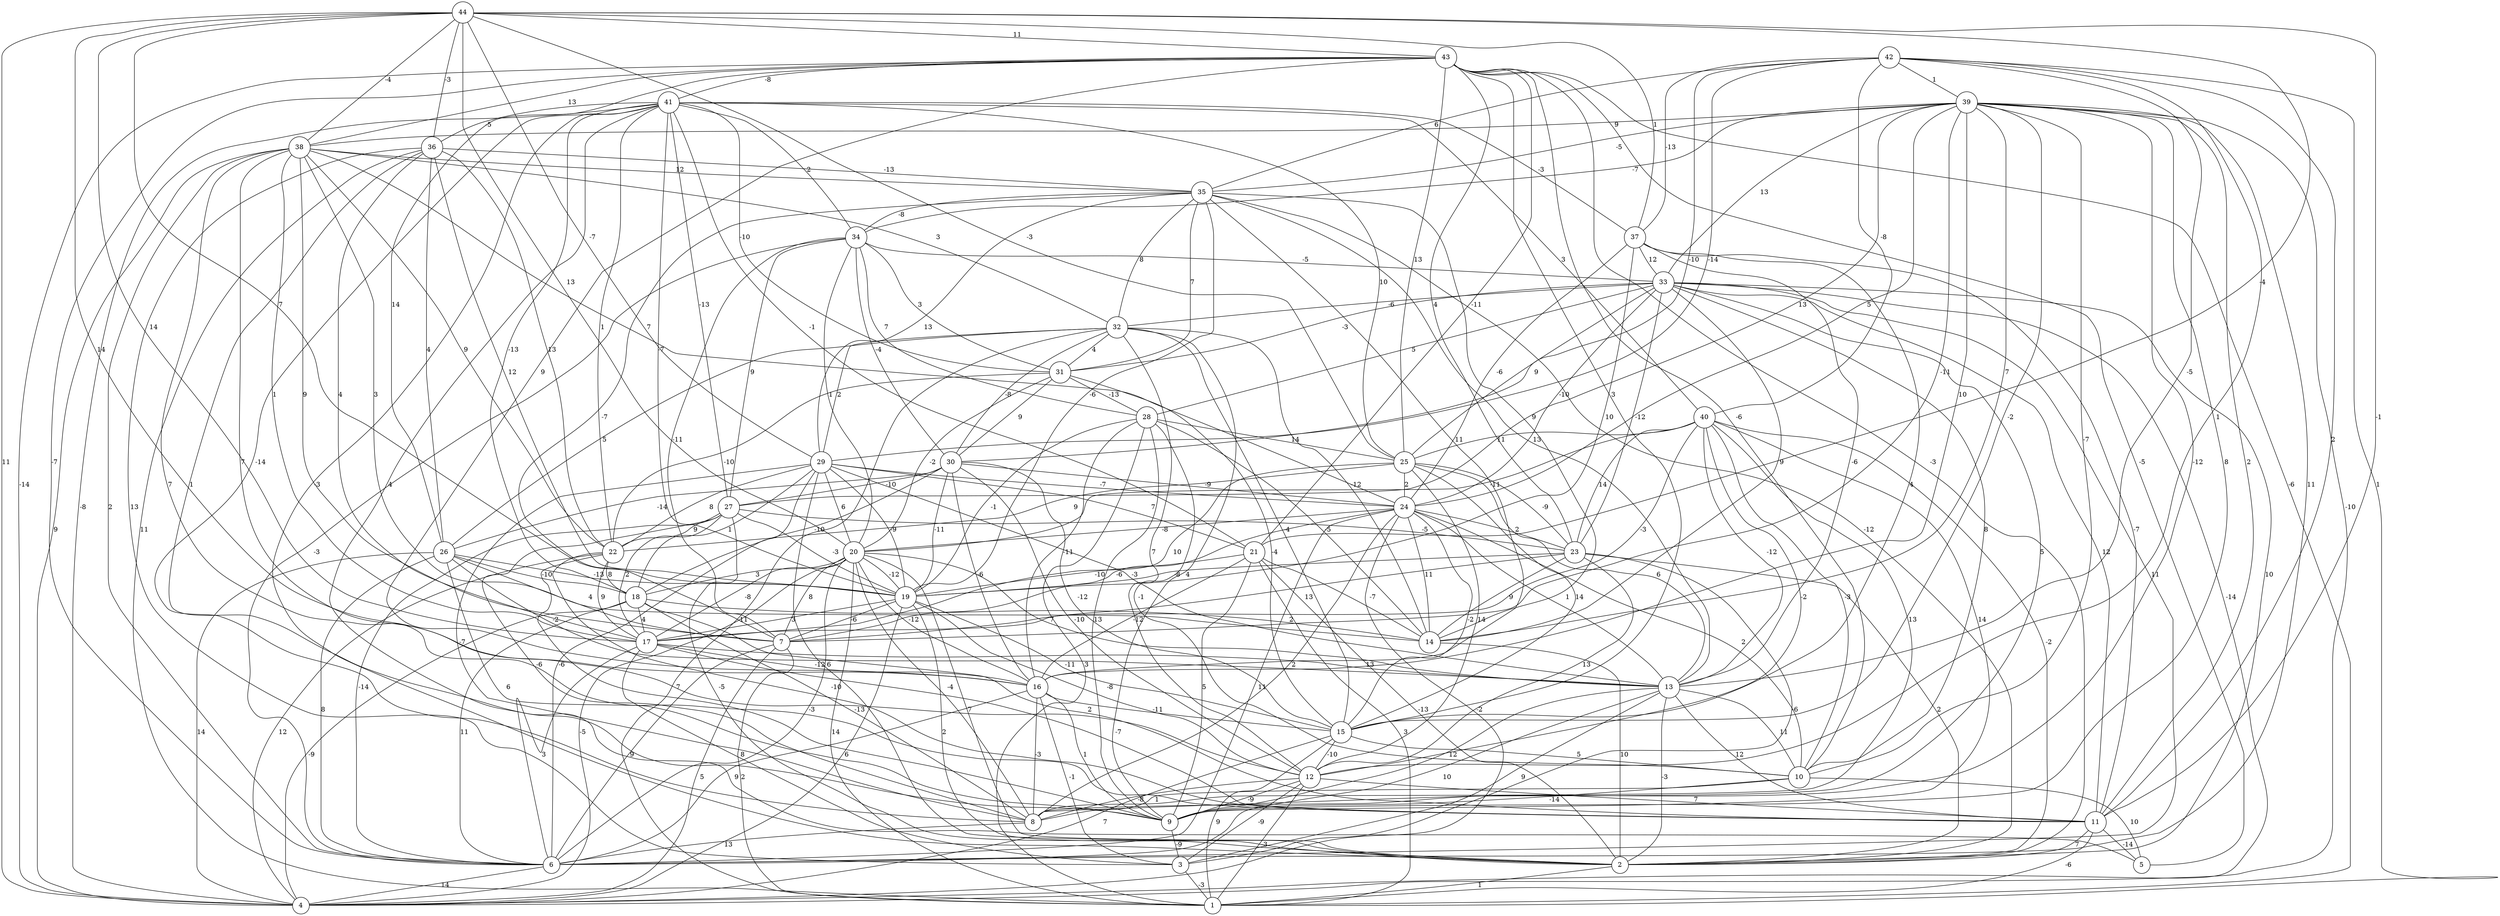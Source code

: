 graph { 
	 fontname="Helvetica,Arial,sans-serif" 
	 node [shape = circle]; 
	 44 -- 4 [label = "11"];
	 44 -- 11 [label = "-1"];
	 44 -- 16 [label = "14"];
	 44 -- 17 [label = "14"];
	 44 -- 19 [label = "7"];
	 44 -- 20 [label = "13"];
	 44 -- 21 [label = "-4"];
	 44 -- 25 [label = "-3"];
	 44 -- 29 [label = "-7"];
	 44 -- 36 [label = "-3"];
	 44 -- 37 [label = "1"];
	 44 -- 38 [label = "-4"];
	 44 -- 43 [label = "11"];
	 43 -- 1 [label = "-6"];
	 43 -- 2 [label = "-3"];
	 43 -- 4 [label = "-14"];
	 43 -- 5 [label = "-5"];
	 43 -- 6 [label = "-7"];
	 43 -- 10 [label = "-6"];
	 43 -- 15 [label = "3"];
	 43 -- 16 [label = "9"];
	 43 -- 21 [label = "-11"];
	 43 -- 23 [label = "4"];
	 43 -- 25 [label = "13"];
	 43 -- 26 [label = "14"];
	 43 -- 38 [label = "13"];
	 43 -- 41 [label = "-8"];
	 42 -- 1 [label = "1"];
	 42 -- 11 [label = "2"];
	 42 -- 12 [label = "1"];
	 42 -- 13 [label = "-5"];
	 42 -- 29 [label = "-14"];
	 42 -- 30 [label = "-10"];
	 42 -- 35 [label = "6"];
	 42 -- 37 [label = "-13"];
	 42 -- 39 [label = "1"];
	 42 -- 40 [label = "-8"];
	 41 -- 2 [label = "-3"];
	 41 -- 4 [label = "-8"];
	 41 -- 5 [label = "4"];
	 41 -- 8 [label = "-14"];
	 41 -- 18 [label = "-13"];
	 41 -- 19 [label = "-7"];
	 41 -- 21 [label = "-1"];
	 41 -- 22 [label = "1"];
	 41 -- 25 [label = "10"];
	 41 -- 27 [label = "-13"];
	 41 -- 31 [label = "-10"];
	 41 -- 34 [label = "2"];
	 41 -- 36 [label = "-5"];
	 41 -- 37 [label = "-3"];
	 41 -- 40 [label = "3"];
	 40 -- 2 [label = "-2"];
	 40 -- 8 [label = "13"];
	 40 -- 9 [label = "14"];
	 40 -- 10 [label = "-3"];
	 40 -- 12 [label = "-2"];
	 40 -- 13 [label = "-12"];
	 40 -- 17 [label = "-3"];
	 40 -- 20 [label = "-11"];
	 40 -- 23 [label = "14"];
	 40 -- 25 [label = "11"];
	 39 -- 4 [label = "-10"];
	 39 -- 6 [label = "11"];
	 39 -- 7 [label = "-11"];
	 39 -- 8 [label = "-12"];
	 39 -- 9 [label = "8"];
	 39 -- 10 [label = "-7"];
	 39 -- 11 [label = "2"];
	 39 -- 14 [label = "7"];
	 39 -- 15 [label = "-2"];
	 39 -- 16 [label = "10"];
	 39 -- 24 [label = "5"];
	 39 -- 27 [label = "13"];
	 39 -- 33 [label = "13"];
	 39 -- 34 [label = "-7"];
	 39 -- 35 [label = "-5"];
	 39 -- 38 [label = "9"];
	 38 -- 4 [label = "9"];
	 38 -- 6 [label = "2"];
	 38 -- 7 [label = "9"];
	 38 -- 11 [label = "7"];
	 38 -- 12 [label = "7"];
	 38 -- 14 [label = "3"];
	 38 -- 17 [label = "1"];
	 38 -- 22 [label = "9"];
	 38 -- 24 [label = "7"];
	 38 -- 32 [label = "3"];
	 38 -- 35 [label = "12"];
	 37 -- 11 [label = "-7"];
	 37 -- 13 [label = "-6"];
	 37 -- 15 [label = "4"];
	 37 -- 19 [label = "10"];
	 37 -- 24 [label = "-6"];
	 37 -- 33 [label = "12"];
	 36 -- 1 [label = "11"];
	 36 -- 3 [label = "13"];
	 36 -- 9 [label = "1"];
	 36 -- 17 [label = "4"];
	 36 -- 19 [label = "12"];
	 36 -- 22 [label = "13"];
	 36 -- 26 [label = "4"];
	 36 -- 35 [label = "-13"];
	 35 -- 2 [label = "-12"];
	 35 -- 7 [label = "-7"];
	 35 -- 13 [label = "13"];
	 35 -- 14 [label = "9"];
	 35 -- 16 [label = "11"];
	 35 -- 19 [label = "-6"];
	 35 -- 29 [label = "13"];
	 35 -- 31 [label = "7"];
	 35 -- 32 [label = "8"];
	 35 -- 34 [label = "-8"];
	 34 -- 6 [label = "-3"];
	 34 -- 7 [label = "-11"];
	 34 -- 20 [label = "1"];
	 34 -- 27 [label = "9"];
	 34 -- 28 [label = "7"];
	 34 -- 30 [label = "-4"];
	 34 -- 31 [label = "3"];
	 34 -- 33 [label = "-5"];
	 33 -- 2 [label = "10"];
	 33 -- 4 [label = "-14"];
	 33 -- 6 [label = "11"];
	 33 -- 8 [label = "5"];
	 33 -- 10 [label = "8"];
	 33 -- 11 [label = "12"];
	 33 -- 14 [label = "9"];
	 33 -- 23 [label = "-12"];
	 33 -- 24 [label = "-10"];
	 33 -- 25 [label = "9"];
	 33 -- 28 [label = "5"];
	 33 -- 31 [label = "-3"];
	 33 -- 32 [label = "-6"];
	 32 -- 1 [label = "11"];
	 32 -- 9 [label = "4"];
	 32 -- 12 [label = "7"];
	 32 -- 14 [label = "-12"];
	 32 -- 15 [label = "-4"];
	 32 -- 26 [label = "5"];
	 32 -- 29 [label = "2"];
	 32 -- 30 [label = "-8"];
	 32 -- 31 [label = "4"];
	 31 -- 15 [label = "-4"];
	 31 -- 20 [label = "-2"];
	 31 -- 22 [label = "-10"];
	 31 -- 28 [label = "-13"];
	 31 -- 30 [label = "9"];
	 30 -- 12 [label = "-10"];
	 30 -- 15 [label = "-12"];
	 30 -- 16 [label = "-6"];
	 30 -- 18 [label = "-10"];
	 30 -- 19 [label = "-11"];
	 30 -- 24 [label = "-9"];
	 30 -- 26 [label = "-14"];
	 30 -- 27 [label = "-10"];
	 29 -- 2 [label = "6"];
	 29 -- 6 [label = "-6"];
	 29 -- 8 [label = "-7"];
	 29 -- 13 [label = "-3"];
	 29 -- 18 [label = "1"];
	 29 -- 19 [label = "-9"];
	 29 -- 20 [label = "6"];
	 29 -- 21 [label = "7"];
	 29 -- 22 [label = "8"];
	 29 -- 24 [label = "-7"];
	 28 -- 1 [label = "3"];
	 28 -- 9 [label = "13"];
	 28 -- 10 [label = "-1"];
	 28 -- 14 [label = "-5"];
	 28 -- 16 [label = "-11"];
	 28 -- 19 [label = "-1"];
	 28 -- 25 [label = "14"];
	 27 -- 2 [label = "-5"];
	 27 -- 6 [label = "-14"];
	 27 -- 8 [label = "-6"];
	 27 -- 17 [label = "2"];
	 27 -- 19 [label = "-3"];
	 27 -- 22 [label = "9"];
	 27 -- 23 [label = "-5"];
	 26 -- 4 [label = "14"];
	 26 -- 6 [label = "8"];
	 26 -- 7 [label = "4"];
	 26 -- 9 [label = "6"];
	 26 -- 13 [label = "-2"];
	 26 -- 18 [label = "-10"];
	 26 -- 19 [label = "-13"];
	 25 -- 12 [label = "14"];
	 25 -- 13 [label = "6"];
	 25 -- 15 [label = "14"];
	 25 -- 17 [label = "10"];
	 25 -- 22 [label = "9"];
	 25 -- 23 [label = "-9"];
	 25 -- 24 [label = "2"];
	 24 -- 4 [label = "-2"];
	 24 -- 6 [label = "11"];
	 24 -- 7 [label = "-6"];
	 24 -- 8 [label = "2"];
	 24 -- 10 [label = "2"];
	 24 -- 13 [label = "1"];
	 24 -- 14 [label = "11"];
	 24 -- 15 [label = "-2"];
	 24 -- 20 [label = "-8"];
	 24 -- 23 [label = "2"];
	 23 -- 2 [label = "2"];
	 23 -- 3 [label = "-6"];
	 23 -- 7 [label = "13"];
	 23 -- 12 [label = "13"];
	 23 -- 14 [label = "9"];
	 23 -- 19 [label = "-8"];
	 22 -- 4 [label = "12"];
	 22 -- 9 [label = "7"];
	 22 -- 11 [label = "-10"];
	 22 -- 17 [label = "9"];
	 22 -- 18 [label = "8"];
	 21 -- 1 [label = "3"];
	 21 -- 2 [label = "-13"];
	 21 -- 9 [label = "5"];
	 21 -- 14 [label = "-7"];
	 21 -- 16 [label = "-12"];
	 21 -- 19 [label = "-10"];
	 20 -- 1 [label = "14"];
	 20 -- 2 [label = "7"];
	 20 -- 4 [label = "-5"];
	 20 -- 6 [label = "-3"];
	 20 -- 7 [label = "8"];
	 20 -- 8 [label = "-4"];
	 20 -- 13 [label = "7"];
	 20 -- 16 [label = "-12"];
	 20 -- 17 [label = "-8"];
	 20 -- 18 [label = "3"];
	 20 -- 19 [label = "-12"];
	 19 -- 2 [label = "2"];
	 19 -- 4 [label = "6"];
	 19 -- 7 [label = "-6"];
	 19 -- 12 [label = "-8"];
	 19 -- 15 [label = "-11"];
	 19 -- 17 [label = "3"];
	 18 -- 4 [label = "-9"];
	 18 -- 6 [label = "11"];
	 18 -- 8 [label = "-13"];
	 18 -- 11 [label = "2"];
	 18 -- 14 [label = "2"];
	 18 -- 17 [label = "4"];
	 17 -- 3 [label = "8"];
	 17 -- 6 [label = "3"];
	 17 -- 11 [label = "-7"];
	 17 -- 13 [label = "13"];
	 17 -- 16 [label = "-12"];
	 16 -- 3 [label = "-1"];
	 16 -- 6 [label = "9"];
	 16 -- 8 [label = "-3"];
	 16 -- 9 [label = "1"];
	 16 -- 15 [label = "-11"];
	 15 -- 1 [label = "9"];
	 15 -- 4 [label = "7"];
	 15 -- 10 [label = "5"];
	 15 -- 12 [label = "-10"];
	 14 -- 2 [label = "10"];
	 13 -- 2 [label = "-3"];
	 13 -- 3 [label = "9"];
	 13 -- 6 [label = "10"];
	 13 -- 9 [label = "12"];
	 13 -- 10 [label = "11"];
	 13 -- 11 [label = "12"];
	 12 -- 1 [label = "-3"];
	 12 -- 3 [label = "-9"];
	 12 -- 8 [label = "-8"];
	 12 -- 9 [label = "-9"];
	 12 -- 11 [label = "7"];
	 11 -- 1 [label = "-6"];
	 11 -- 2 [label = "7"];
	 11 -- 5 [label = "-14"];
	 10 -- 5 [label = "10"];
	 10 -- 8 [label = "1"];
	 10 -- 9 [label = "-14"];
	 9 -- 3 [label = "-9"];
	 8 -- 6 [label = "13"];
	 7 -- 1 [label = "2"];
	 7 -- 4 [label = "5"];
	 7 -- 6 [label = "9"];
	 6 -- 4 [label = "14"];
	 3 -- 1 [label = "-3"];
	 2 -- 1 [label = "1"];
	 1;
	 2;
	 3;
	 4;
	 5;
	 6;
	 7;
	 8;
	 9;
	 10;
	 11;
	 12;
	 13;
	 14;
	 15;
	 16;
	 17;
	 18;
	 19;
	 20;
	 21;
	 22;
	 23;
	 24;
	 25;
	 26;
	 27;
	 28;
	 29;
	 30;
	 31;
	 32;
	 33;
	 34;
	 35;
	 36;
	 37;
	 38;
	 39;
	 40;
	 41;
	 42;
	 43;
	 44;
}
